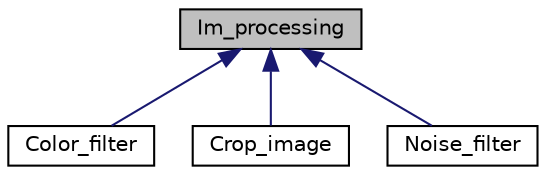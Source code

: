 digraph "Im_processing"
{
  edge [fontname="Helvetica",fontsize="10",labelfontname="Helvetica",labelfontsize="10"];
  node [fontname="Helvetica",fontsize="10",shape=record];
  Node1 [label="Im_processing",height=0.2,width=0.4,color="black", fillcolor="grey75", style="filled" fontcolor="black"];
  Node1 -> Node2 [dir="back",color="midnightblue",fontsize="10",style="solid",fontname="Helvetica"];
  Node2 [label="Color_filter",height=0.2,width=0.4,color="black", fillcolor="white", style="filled",URL="$class_color__filter.html"];
  Node1 -> Node3 [dir="back",color="midnightblue",fontsize="10",style="solid",fontname="Helvetica"];
  Node3 [label="Crop_image",height=0.2,width=0.4,color="black", fillcolor="white", style="filled",URL="$class_crop__image.html"];
  Node1 -> Node4 [dir="back",color="midnightblue",fontsize="10",style="solid",fontname="Helvetica"];
  Node4 [label="Noise_filter",height=0.2,width=0.4,color="black", fillcolor="white", style="filled",URL="$class_noise__filter.html"];
}
